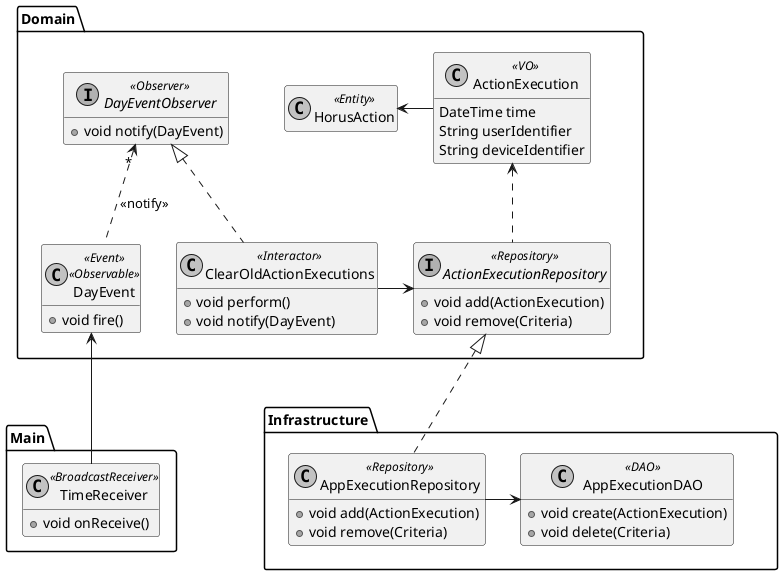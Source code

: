 
@startuml RIAP#62.class

skinparam monochrome true

package Main {

    class TimeReceiver <<BroadcastReceiver>> {
        + void onReceive()
    }

}

package Domain {

    class HorusAction <<Entity>> {
    }

    class ActionExecution <<VO>> {
        DateTime time
        String userIdentifier
        String deviceIdentifier
    }

    class ClearOldActionExecutions <<Interactor>> {
        + void perform()
        + void notify(DayEvent)
    }

    interface ActionExecutionRepository <<Repository>> {
        + void add(ActionExecution)
        + void remove(Criteria)
    }

    interface DayEventObserver <<Observer>> {
        + void notify(DayEvent)
    }

    class DayEvent <<Event>> <<Observable>> {
        + void fire()
    }

    ActionExecution -l-> HorusAction
    ActionExecutionRepository .u.> ActionExecution
    ClearOldActionExecutions .u.|> DayEventObserver
    ClearOldActionExecutions -r-> ActionExecutionRepository
    DayEvent .u.> "*" DayEventObserver : <<notify>>

}

package Infrastructure {

    class AppExecutionRepository <<Repository>> {
        + void add(ActionExecution)
        + void remove(Criteria)
    }

    class AppExecutionDAO <<DAO>> {
        + void create(ActionExecution)
        + void delete(Criteria)
    }

    AppExecutionRepository -r-> AppExecutionDAO

}

AppExecutionRepository .u.|> ActionExecutionRepository
Infrastructure -[hidden]u-> Domain
TimeReceiver -u-> DayEvent

hide empty members

@enduml
